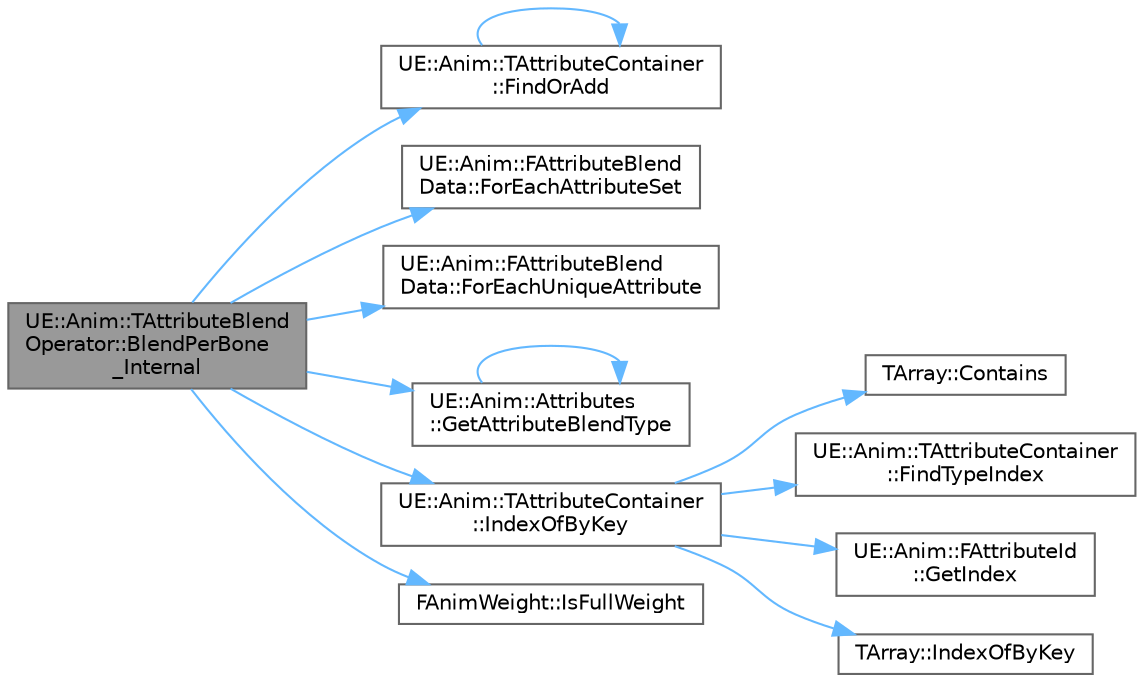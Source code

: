 digraph "UE::Anim::TAttributeBlendOperator::BlendPerBone_Internal"
{
 // INTERACTIVE_SVG=YES
 // LATEX_PDF_SIZE
  bgcolor="transparent";
  edge [fontname=Helvetica,fontsize=10,labelfontname=Helvetica,labelfontsize=10];
  node [fontname=Helvetica,fontsize=10,shape=box,height=0.2,width=0.4];
  rankdir="LR";
  Node1 [id="Node000001",label="UE::Anim::TAttributeBlend\lOperator::BlendPerBone\l_Internal",height=0.2,width=0.4,color="gray40", fillcolor="grey60", style="filled", fontcolor="black",tooltip=" "];
  Node1 -> Node2 [id="edge1_Node000001_Node000002",color="steelblue1",style="solid",tooltip=" "];
  Node2 [id="Node000002",label="UE::Anim::TAttributeContainer\l::FindOrAdd",height=0.2,width=0.4,color="grey40", fillcolor="white", style="filled",URL="$da/dc1/structUE_1_1Anim_1_1TAttributeContainer.html#a71650422dfadf4c6a4060b119cf60bf2",tooltip="Adds, if not yet existing, a new attribute type/value entry of the specified AttributeType."];
  Node2 -> Node2 [id="edge2_Node000002_Node000002",color="steelblue1",style="solid",tooltip=" "];
  Node1 -> Node3 [id="edge3_Node000001_Node000003",color="steelblue1",style="solid",tooltip=" "];
  Node3 [id="Node000003",label="UE::Anim::FAttributeBlend\lData::ForEachAttributeSet",height=0.2,width=0.4,color="grey40", fillcolor="white", style="filled",URL="$d3/d95/structUE_1_1Anim_1_1FAttributeBlendData.html#a5200a9c1ea8ed5767264c45d84bd52d5",tooltip=" "];
  Node1 -> Node4 [id="edge4_Node000001_Node000004",color="steelblue1",style="solid",tooltip=" "];
  Node4 [id="Node000004",label="UE::Anim::FAttributeBlend\lData::ForEachUniqueAttribute",height=0.2,width=0.4,color="grey40", fillcolor="white", style="filled",URL="$d3/d95/structUE_1_1Anim_1_1FAttributeBlendData.html#a990d89f78accdd229c36cec93e7b9271",tooltip=" "];
  Node1 -> Node5 [id="edge5_Node000001_Node000005",color="steelblue1",style="solid",tooltip=" "];
  Node5 [id="Node000005",label="UE::Anim::Attributes\l::GetAttributeBlendType",height=0.2,width=0.4,color="grey40", fillcolor="white", style="filled",URL="$d9/dc3/structUE_1_1Anim_1_1Attributes.html#adc60f7307638c24f139018c6e5c08e62",tooltip="Helper functionality to retrieve the correct blend type (from UAnimationSettings) for the provided at..."];
  Node5 -> Node5 [id="edge6_Node000005_Node000005",color="steelblue1",style="solid",tooltip=" "];
  Node1 -> Node6 [id="edge7_Node000001_Node000006",color="steelblue1",style="solid",tooltip=" "];
  Node6 [id="Node000006",label="UE::Anim::TAttributeContainer\l::IndexOfByKey",height=0.2,width=0.4,color="grey40", fillcolor="white", style="filled",URL="$da/dc1/structUE_1_1Anim_1_1TAttributeContainer.html#a3545f896c077f9de1f104f01a38a641e",tooltip="Tries to find and return the indedx of a attribute type/value entry of the specified AttributeType."];
  Node6 -> Node7 [id="edge8_Node000006_Node000007",color="steelblue1",style="solid",tooltip=" "];
  Node7 [id="Node000007",label="TArray::Contains",height=0.2,width=0.4,color="grey40", fillcolor="white", style="filled",URL="$d4/d52/classTArray.html#a3f4e0dcec4bd7d5ea2872b0d4cbd5fde",tooltip="Checks if this array contains the element."];
  Node6 -> Node8 [id="edge9_Node000006_Node000008",color="steelblue1",style="solid",tooltip=" "];
  Node8 [id="Node000008",label="UE::Anim::TAttributeContainer\l::FindTypeIndex",height=0.2,width=0.4,color="grey40", fillcolor="white", style="filled",URL="$da/dc1/structUE_1_1Anim_1_1TAttributeContainer.html#a2ced5999e8703a9785535e872075d9a4",tooltip=" "];
  Node6 -> Node9 [id="edge10_Node000006_Node000009",color="steelblue1",style="solid",tooltip=" "];
  Node9 [id="Node000009",label="UE::Anim::FAttributeId\l::GetIndex",height=0.2,width=0.4,color="grey40", fillcolor="white", style="filled",URL="$dd/de9/structUE_1_1Anim_1_1FAttributeId.html#a8b0d9a5cb6c9c8e5af372e51f06b4de4",tooltip=" "];
  Node6 -> Node10 [id="edge11_Node000006_Node000010",color="steelblue1",style="solid",tooltip=" "];
  Node10 [id="Node000010",label="TArray::IndexOfByKey",height=0.2,width=0.4,color="grey40", fillcolor="white", style="filled",URL="$d4/d52/classTArray.html#a731cd8a568a733ca4b0349828a80a028",tooltip="Finds an item by key (assuming the ElementType overloads operator== for the comparison)."];
  Node1 -> Node11 [id="edge12_Node000001_Node000011",color="steelblue1",style="solid",tooltip=" "];
  Node11 [id="Node000011",label="FAnimWeight::IsFullWeight",height=0.2,width=0.4,color="grey40", fillcolor="white", style="filled",URL="$d5/d97/structFAnimWeight.html#aaed47d310d53701a88303fd3ef155b46",tooltip="Helper function to determine if a normalized weight is considered full weight."];
}
